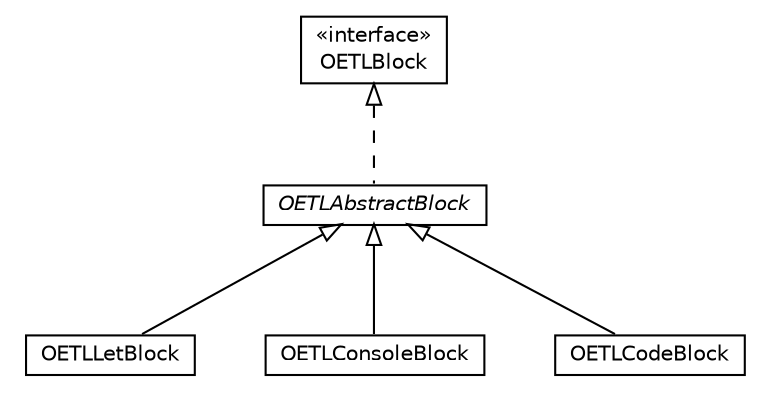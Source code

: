 #!/usr/local/bin/dot
#
# Class diagram 
# Generated by UMLGraph version R5_6-24-gf6e263 (http://www.umlgraph.org/)
#

digraph G {
	edge [fontname="Helvetica",fontsize=10,labelfontname="Helvetica",labelfontsize=10];
	node [fontname="Helvetica",fontsize=10,shape=plaintext];
	nodesep=0.25;
	ranksep=0.5;
	// com.orientechnologies.orient.etl.block.OETLLetBlock
	c752243 [label=<<table title="com.orientechnologies.orient.etl.block.OETLLetBlock" border="0" cellborder="1" cellspacing="0" cellpadding="2" port="p" href="./OETLLetBlock.html">
		<tr><td><table border="0" cellspacing="0" cellpadding="1">
<tr><td align="center" balign="center"> OETLLetBlock </td></tr>
		</table></td></tr>
		</table>>, URL="./OETLLetBlock.html", fontname="Helvetica", fontcolor="black", fontsize=10.0];
	// com.orientechnologies.orient.etl.block.OETLBlock
	c752244 [label=<<table title="com.orientechnologies.orient.etl.block.OETLBlock" border="0" cellborder="1" cellspacing="0" cellpadding="2" port="p" href="./OETLBlock.html">
		<tr><td><table border="0" cellspacing="0" cellpadding="1">
<tr><td align="center" balign="center"> &#171;interface&#187; </td></tr>
<tr><td align="center" balign="center"> OETLBlock </td></tr>
		</table></td></tr>
		</table>>, URL="./OETLBlock.html", fontname="Helvetica", fontcolor="black", fontsize=10.0];
	// com.orientechnologies.orient.etl.block.OETLAbstractBlock
	c752245 [label=<<table title="com.orientechnologies.orient.etl.block.OETLAbstractBlock" border="0" cellborder="1" cellspacing="0" cellpadding="2" port="p" href="./OETLAbstractBlock.html">
		<tr><td><table border="0" cellspacing="0" cellpadding="1">
<tr><td align="center" balign="center"><font face="Helvetica-Oblique"> OETLAbstractBlock </font></td></tr>
		</table></td></tr>
		</table>>, URL="./OETLAbstractBlock.html", fontname="Helvetica", fontcolor="black", fontsize=10.0];
	// com.orientechnologies.orient.etl.block.OETLConsoleBlock
	c752246 [label=<<table title="com.orientechnologies.orient.etl.block.OETLConsoleBlock" border="0" cellborder="1" cellspacing="0" cellpadding="2" port="p" href="./OETLConsoleBlock.html">
		<tr><td><table border="0" cellspacing="0" cellpadding="1">
<tr><td align="center" balign="center"> OETLConsoleBlock </td></tr>
		</table></td></tr>
		</table>>, URL="./OETLConsoleBlock.html", fontname="Helvetica", fontcolor="black", fontsize=10.0];
	// com.orientechnologies.orient.etl.block.OETLCodeBlock
	c752247 [label=<<table title="com.orientechnologies.orient.etl.block.OETLCodeBlock" border="0" cellborder="1" cellspacing="0" cellpadding="2" port="p" href="./OETLCodeBlock.html">
		<tr><td><table border="0" cellspacing="0" cellpadding="1">
<tr><td align="center" balign="center"> OETLCodeBlock </td></tr>
		</table></td></tr>
		</table>>, URL="./OETLCodeBlock.html", fontname="Helvetica", fontcolor="black", fontsize=10.0];
	//com.orientechnologies.orient.etl.block.OETLLetBlock extends com.orientechnologies.orient.etl.block.OETLAbstractBlock
	c752245:p -> c752243:p [dir=back,arrowtail=empty];
	//com.orientechnologies.orient.etl.block.OETLAbstractBlock implements com.orientechnologies.orient.etl.block.OETLBlock
	c752244:p -> c752245:p [dir=back,arrowtail=empty,style=dashed];
	//com.orientechnologies.orient.etl.block.OETLConsoleBlock extends com.orientechnologies.orient.etl.block.OETLAbstractBlock
	c752245:p -> c752246:p [dir=back,arrowtail=empty];
	//com.orientechnologies.orient.etl.block.OETLCodeBlock extends com.orientechnologies.orient.etl.block.OETLAbstractBlock
	c752245:p -> c752247:p [dir=back,arrowtail=empty];
}

